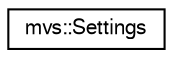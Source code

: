digraph "Graphical Class Hierarchy"
{
  edge [fontname="FreeSans",fontsize="10",labelfontname="FreeSans",labelfontsize="10"];
  node [fontname="FreeSans",fontsize="10",shape=record];
  rankdir="LR";
  Node0 [label="mvs::Settings",height=0.2,width=0.4,color="black", fillcolor="white", style="filled",URL="$structmvs_1_1_settings.html"];
}
